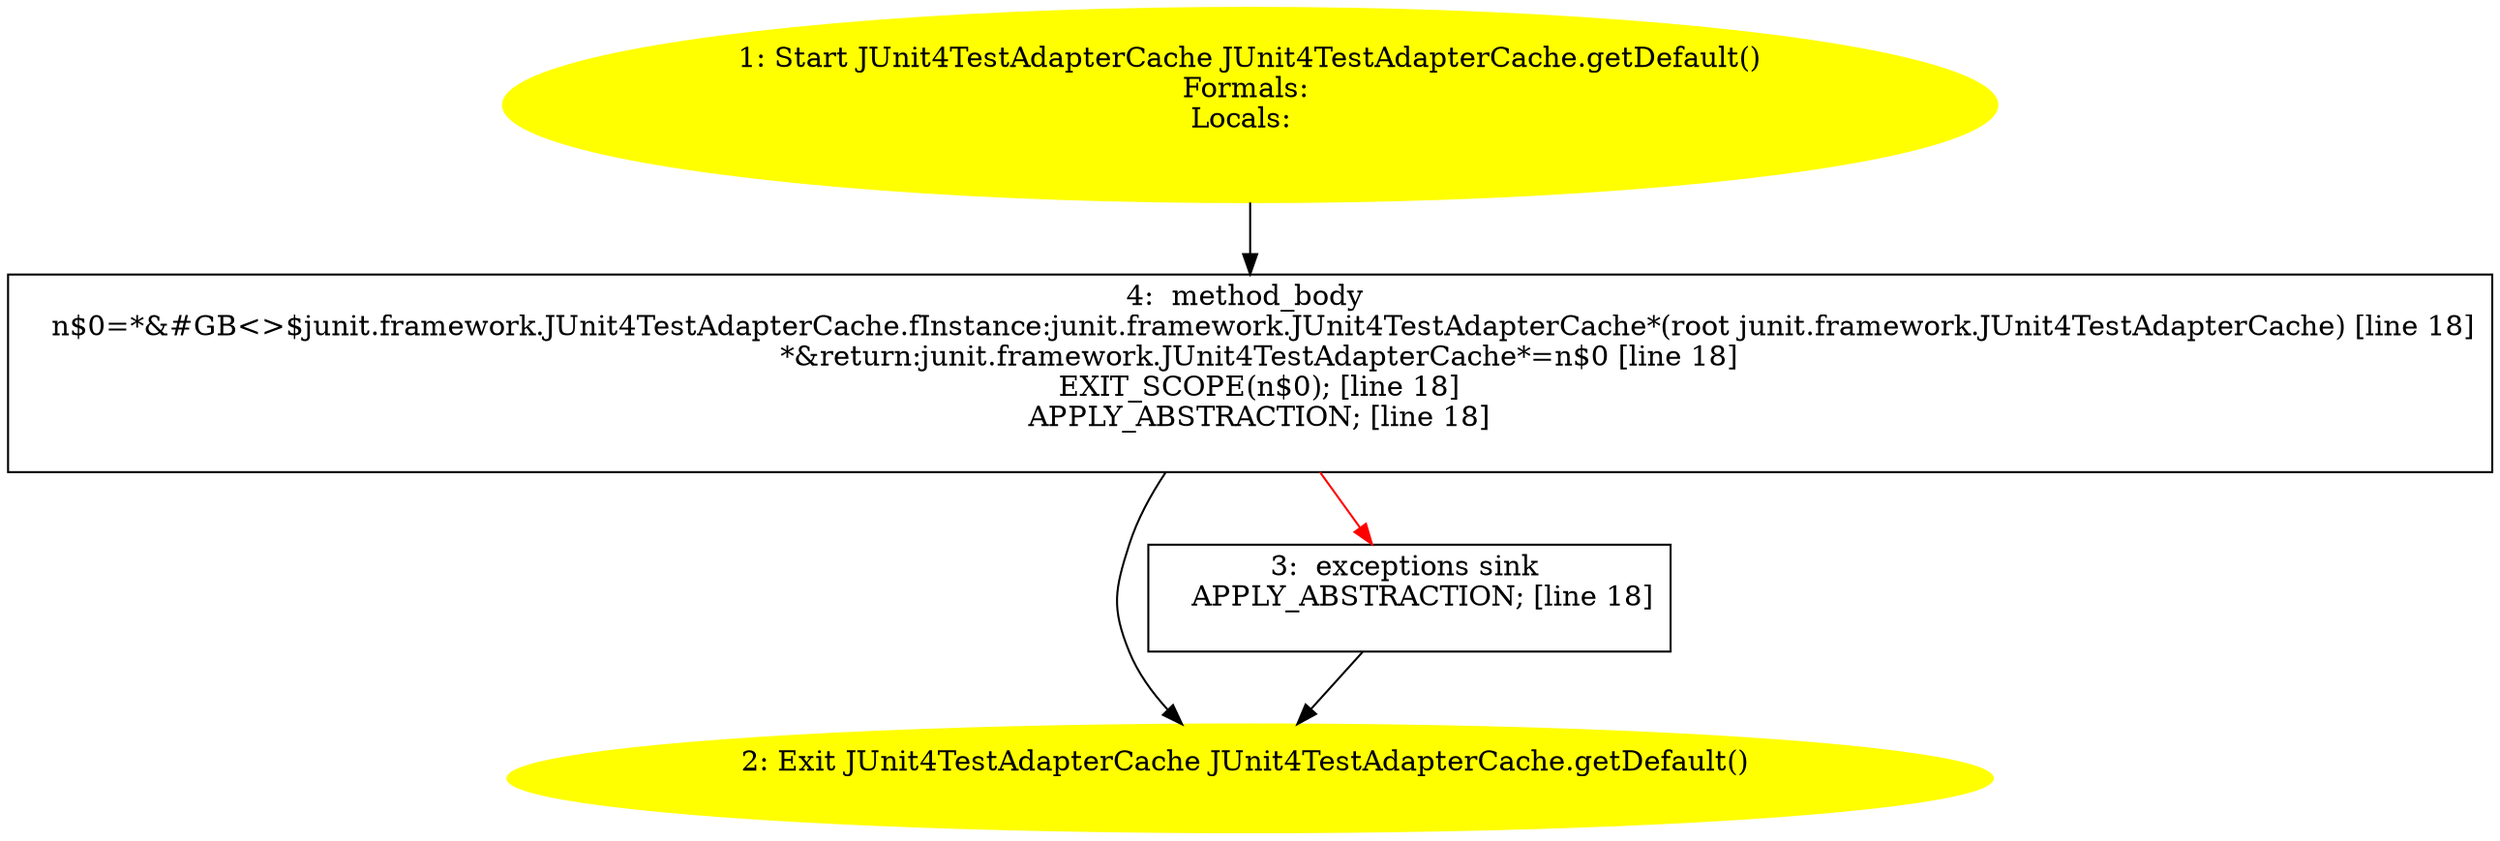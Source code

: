 /* @generated */
digraph cfg {
"junit.framework.JUnit4TestAdapterCache.getDefault():junit.framework.JUnit4TestAdapterCache.0ad5415cf6c807975d11ec9ee2f1f167_1" [label="1: Start JUnit4TestAdapterCache JUnit4TestAdapterCache.getDefault()\nFormals: \nLocals:  \n  " color=yellow style=filled]
	

	 "junit.framework.JUnit4TestAdapterCache.getDefault():junit.framework.JUnit4TestAdapterCache.0ad5415cf6c807975d11ec9ee2f1f167_1" -> "junit.framework.JUnit4TestAdapterCache.getDefault():junit.framework.JUnit4TestAdapterCache.0ad5415cf6c807975d11ec9ee2f1f167_4" ;
"junit.framework.JUnit4TestAdapterCache.getDefault():junit.framework.JUnit4TestAdapterCache.0ad5415cf6c807975d11ec9ee2f1f167_2" [label="2: Exit JUnit4TestAdapterCache JUnit4TestAdapterCache.getDefault() \n  " color=yellow style=filled]
	

"junit.framework.JUnit4TestAdapterCache.getDefault():junit.framework.JUnit4TestAdapterCache.0ad5415cf6c807975d11ec9ee2f1f167_3" [label="3:  exceptions sink \n   APPLY_ABSTRACTION; [line 18]\n " shape="box"]
	

	 "junit.framework.JUnit4TestAdapterCache.getDefault():junit.framework.JUnit4TestAdapterCache.0ad5415cf6c807975d11ec9ee2f1f167_3" -> "junit.framework.JUnit4TestAdapterCache.getDefault():junit.framework.JUnit4TestAdapterCache.0ad5415cf6c807975d11ec9ee2f1f167_2" ;
"junit.framework.JUnit4TestAdapterCache.getDefault():junit.framework.JUnit4TestAdapterCache.0ad5415cf6c807975d11ec9ee2f1f167_4" [label="4:  method_body \n   n$0=*&#GB<>$junit.framework.JUnit4TestAdapterCache.fInstance:junit.framework.JUnit4TestAdapterCache*(root junit.framework.JUnit4TestAdapterCache) [line 18]\n  *&return:junit.framework.JUnit4TestAdapterCache*=n$0 [line 18]\n  EXIT_SCOPE(n$0); [line 18]\n  APPLY_ABSTRACTION; [line 18]\n " shape="box"]
	

	 "junit.framework.JUnit4TestAdapterCache.getDefault():junit.framework.JUnit4TestAdapterCache.0ad5415cf6c807975d11ec9ee2f1f167_4" -> "junit.framework.JUnit4TestAdapterCache.getDefault():junit.framework.JUnit4TestAdapterCache.0ad5415cf6c807975d11ec9ee2f1f167_2" ;
	 "junit.framework.JUnit4TestAdapterCache.getDefault():junit.framework.JUnit4TestAdapterCache.0ad5415cf6c807975d11ec9ee2f1f167_4" -> "junit.framework.JUnit4TestAdapterCache.getDefault():junit.framework.JUnit4TestAdapterCache.0ad5415cf6c807975d11ec9ee2f1f167_3" [color="red" ];
}
